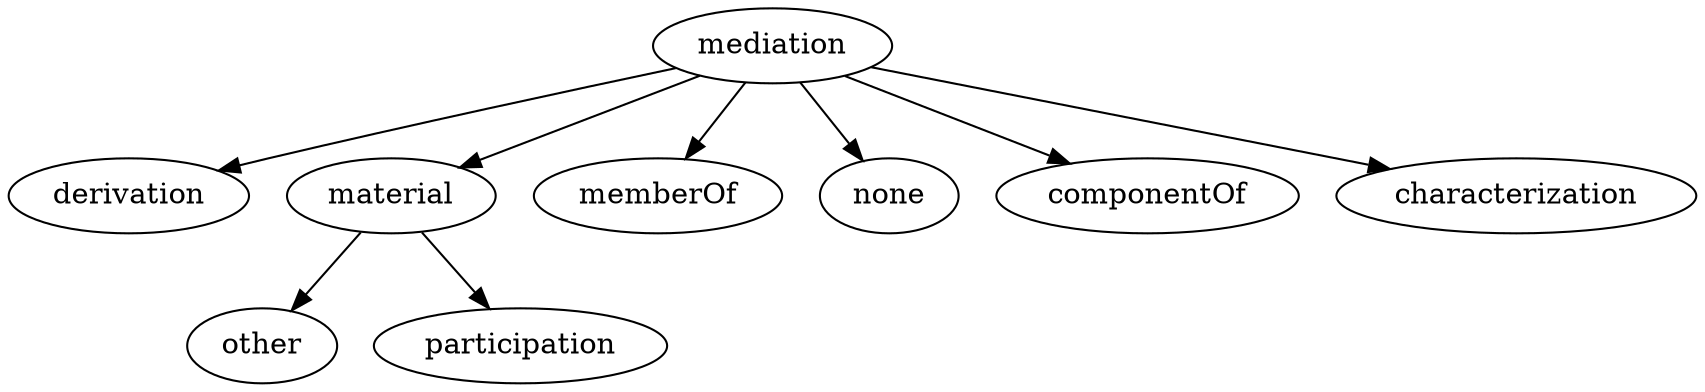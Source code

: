 strict digraph  {
mediation;
derivation;
material;
memberOf;
none;
componentOf;
characterization;
other;
participation;
mediation -> derivation;
mediation -> material;
mediation -> memberOf;
mediation -> none;
mediation -> componentOf;
mediation -> characterization;
material -> other;
material -> participation;
}
